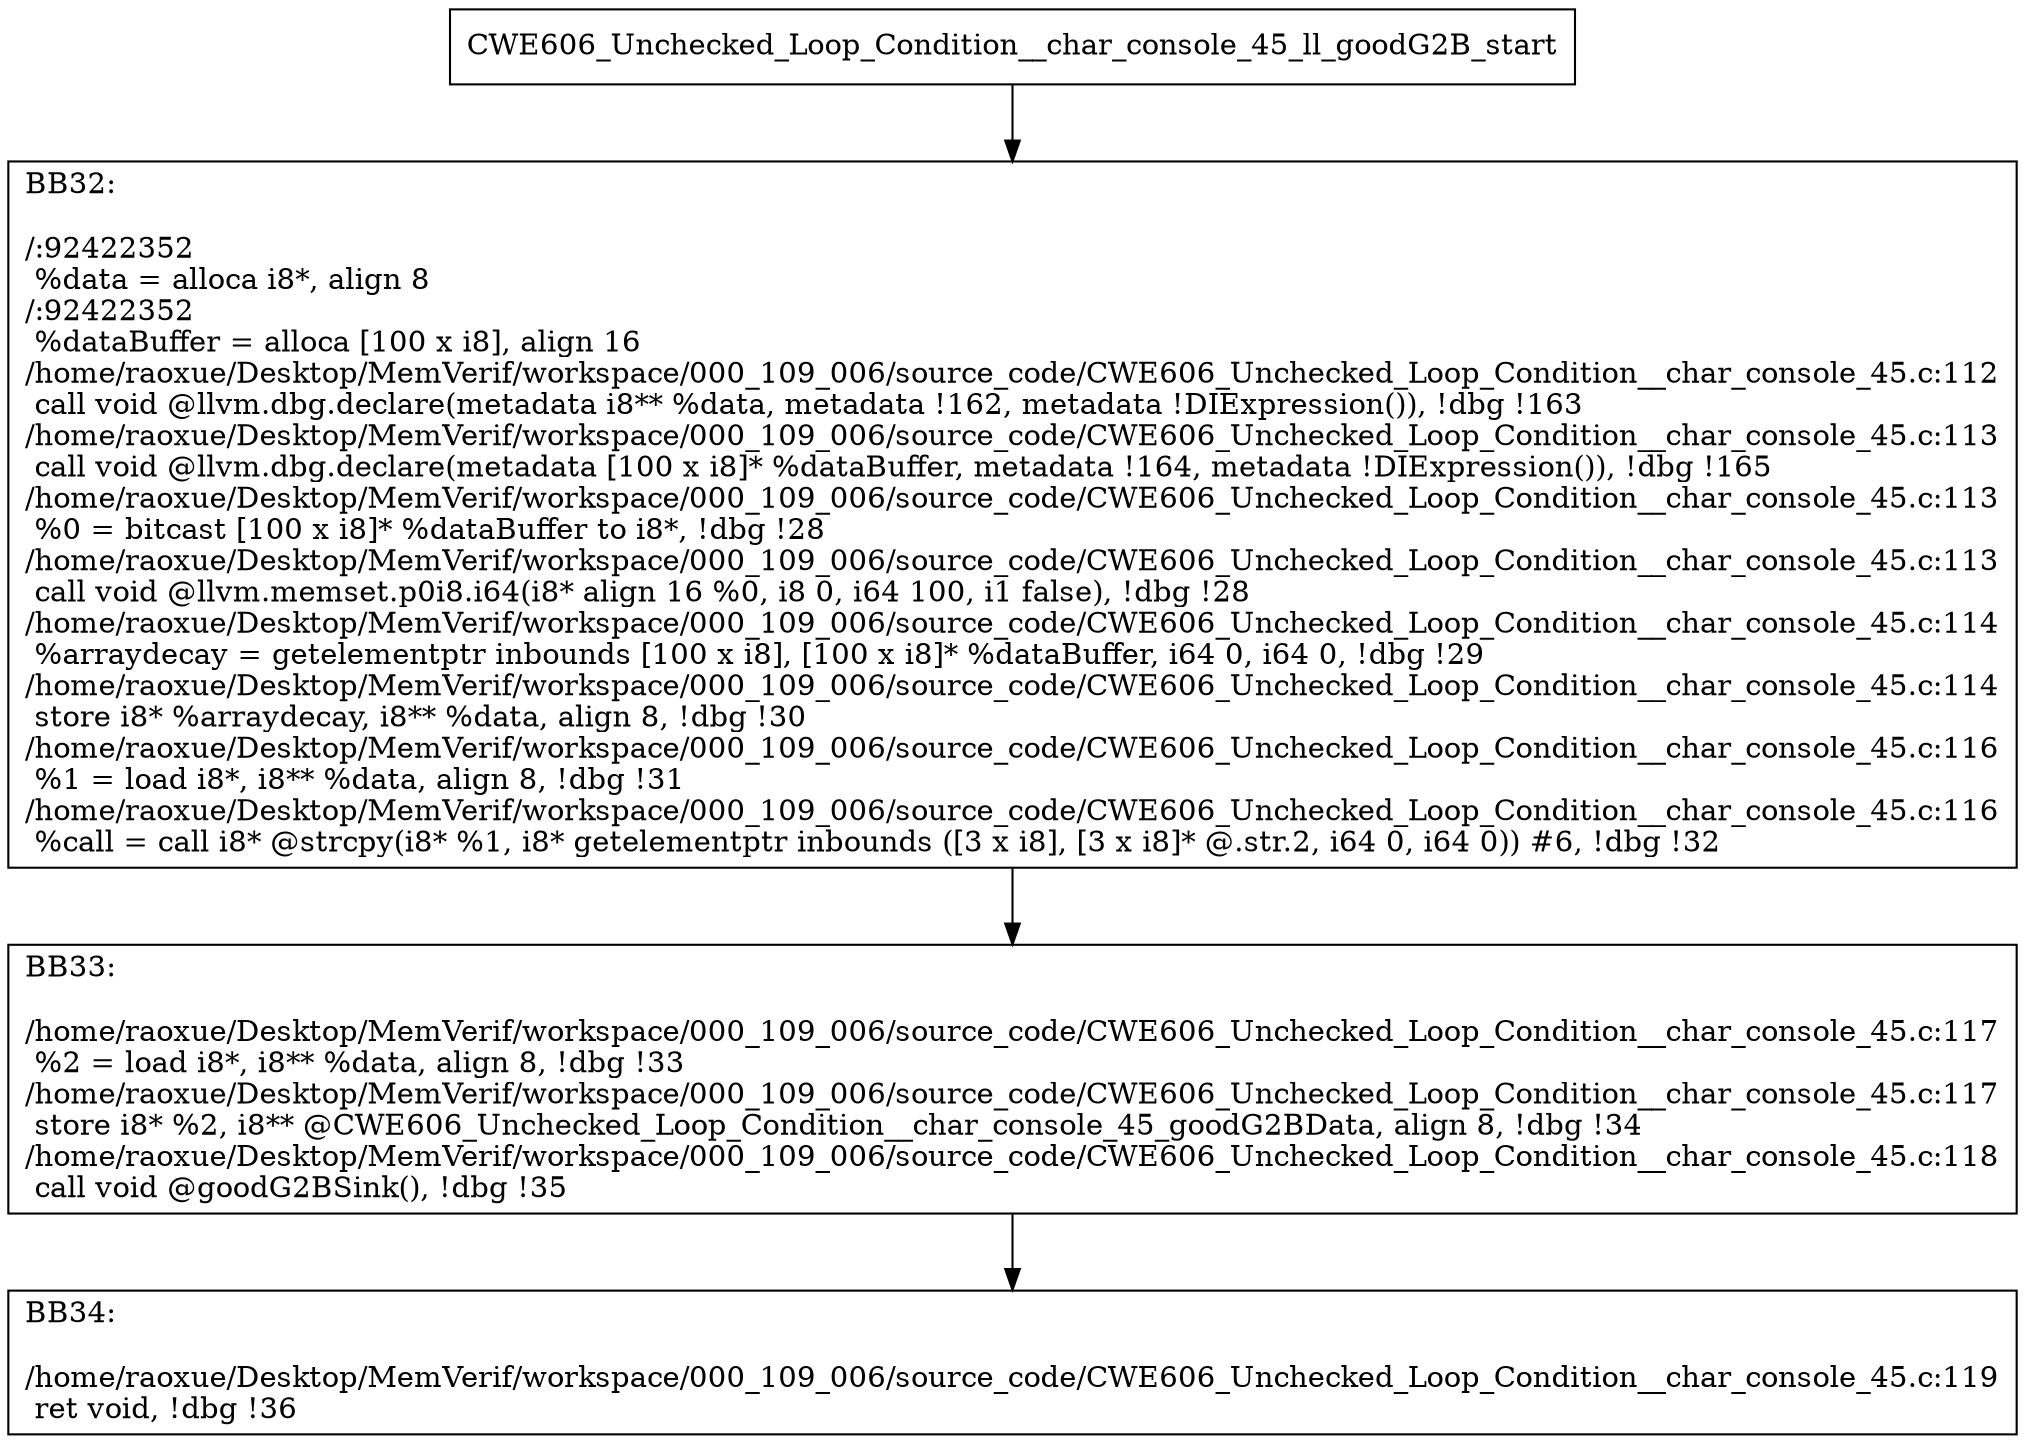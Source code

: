 digraph "CFG for'CWE606_Unchecked_Loop_Condition__char_console_45_ll_goodG2B' function" {
	BBCWE606_Unchecked_Loop_Condition__char_console_45_ll_goodG2B_start[shape=record,label="{CWE606_Unchecked_Loop_Condition__char_console_45_ll_goodG2B_start}"];
	BBCWE606_Unchecked_Loop_Condition__char_console_45_ll_goodG2B_start-> CWE606_Unchecked_Loop_Condition__char_console_45_ll_goodG2BBB32;
	CWE606_Unchecked_Loop_Condition__char_console_45_ll_goodG2BBB32 [shape=record, label="{BB32:\l\l/:92422352\l
  %data = alloca i8*, align 8\l
/:92422352\l
  %dataBuffer = alloca [100 x i8], align 16\l
/home/raoxue/Desktop/MemVerif/workspace/000_109_006/source_code/CWE606_Unchecked_Loop_Condition__char_console_45.c:112\l
  call void @llvm.dbg.declare(metadata i8** %data, metadata !162, metadata !DIExpression()), !dbg !163\l
/home/raoxue/Desktop/MemVerif/workspace/000_109_006/source_code/CWE606_Unchecked_Loop_Condition__char_console_45.c:113\l
  call void @llvm.dbg.declare(metadata [100 x i8]* %dataBuffer, metadata !164, metadata !DIExpression()), !dbg !165\l
/home/raoxue/Desktop/MemVerif/workspace/000_109_006/source_code/CWE606_Unchecked_Loop_Condition__char_console_45.c:113\l
  %0 = bitcast [100 x i8]* %dataBuffer to i8*, !dbg !28\l
/home/raoxue/Desktop/MemVerif/workspace/000_109_006/source_code/CWE606_Unchecked_Loop_Condition__char_console_45.c:113\l
  call void @llvm.memset.p0i8.i64(i8* align 16 %0, i8 0, i64 100, i1 false), !dbg !28\l
/home/raoxue/Desktop/MemVerif/workspace/000_109_006/source_code/CWE606_Unchecked_Loop_Condition__char_console_45.c:114\l
  %arraydecay = getelementptr inbounds [100 x i8], [100 x i8]* %dataBuffer, i64 0, i64 0, !dbg !29\l
/home/raoxue/Desktop/MemVerif/workspace/000_109_006/source_code/CWE606_Unchecked_Loop_Condition__char_console_45.c:114\l
  store i8* %arraydecay, i8** %data, align 8, !dbg !30\l
/home/raoxue/Desktop/MemVerif/workspace/000_109_006/source_code/CWE606_Unchecked_Loop_Condition__char_console_45.c:116\l
  %1 = load i8*, i8** %data, align 8, !dbg !31\l
/home/raoxue/Desktop/MemVerif/workspace/000_109_006/source_code/CWE606_Unchecked_Loop_Condition__char_console_45.c:116\l
  %call = call i8* @strcpy(i8* %1, i8* getelementptr inbounds ([3 x i8], [3 x i8]* @.str.2, i64 0, i64 0)) #6, !dbg !32\l
}"];
	CWE606_Unchecked_Loop_Condition__char_console_45_ll_goodG2BBB32-> CWE606_Unchecked_Loop_Condition__char_console_45_ll_goodG2BBB33;
	CWE606_Unchecked_Loop_Condition__char_console_45_ll_goodG2BBB33 [shape=record, label="{BB33:\l\l/home/raoxue/Desktop/MemVerif/workspace/000_109_006/source_code/CWE606_Unchecked_Loop_Condition__char_console_45.c:117\l
  %2 = load i8*, i8** %data, align 8, !dbg !33\l
/home/raoxue/Desktop/MemVerif/workspace/000_109_006/source_code/CWE606_Unchecked_Loop_Condition__char_console_45.c:117\l
  store i8* %2, i8** @CWE606_Unchecked_Loop_Condition__char_console_45_goodG2BData, align 8, !dbg !34\l
/home/raoxue/Desktop/MemVerif/workspace/000_109_006/source_code/CWE606_Unchecked_Loop_Condition__char_console_45.c:118\l
  call void @goodG2BSink(), !dbg !35\l
}"];
	CWE606_Unchecked_Loop_Condition__char_console_45_ll_goodG2BBB33-> CWE606_Unchecked_Loop_Condition__char_console_45_ll_goodG2BBB34;
	CWE606_Unchecked_Loop_Condition__char_console_45_ll_goodG2BBB34 [shape=record, label="{BB34:\l\l/home/raoxue/Desktop/MemVerif/workspace/000_109_006/source_code/CWE606_Unchecked_Loop_Condition__char_console_45.c:119\l
  ret void, !dbg !36\l
}"];
}
